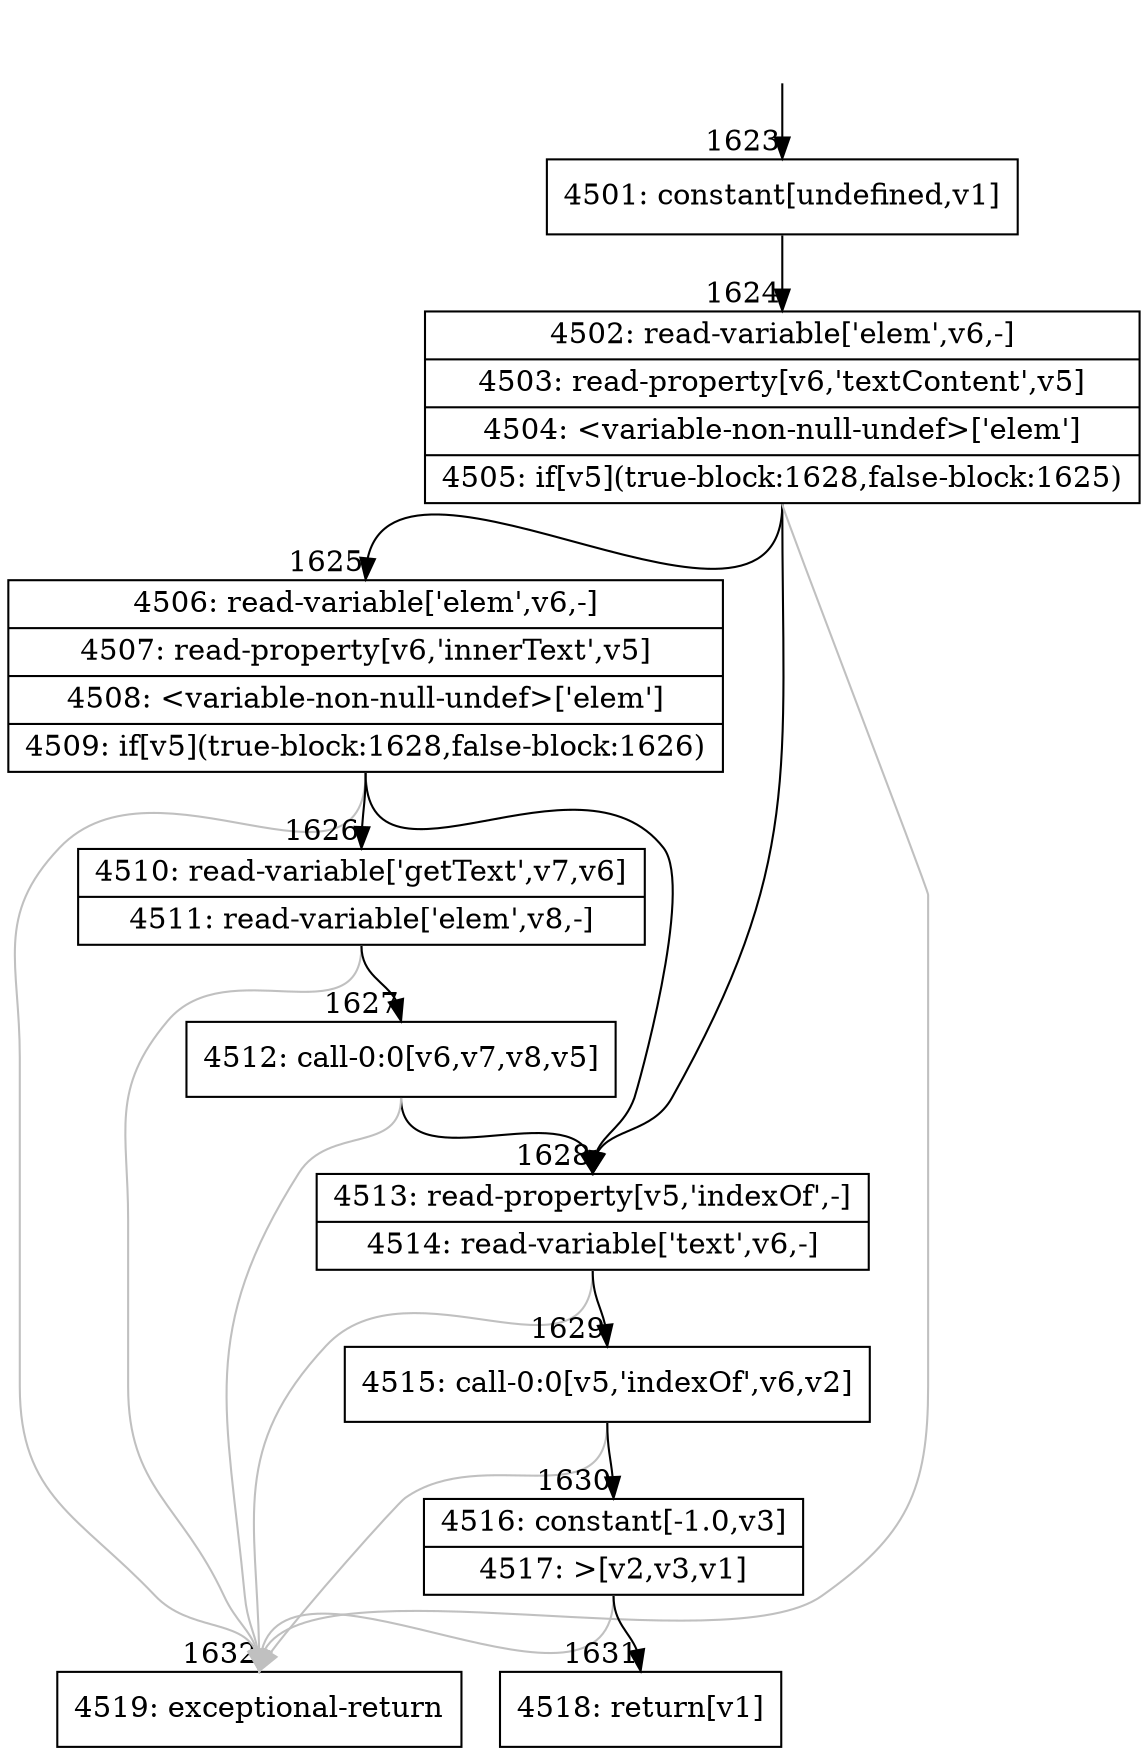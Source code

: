 digraph {
rankdir="TD"
BB_entry114[shape=none,label=""];
BB_entry114 -> BB1623 [tailport=s, headport=n, headlabel="    1623"]
BB1623 [shape=record label="{4501: constant[undefined,v1]}" ] 
BB1623 -> BB1624 [tailport=s, headport=n, headlabel="      1624"]
BB1624 [shape=record label="{4502: read-variable['elem',v6,-]|4503: read-property[v6,'textContent',v5]|4504: \<variable-non-null-undef\>['elem']|4505: if[v5](true-block:1628,false-block:1625)}" ] 
BB1624 -> BB1628 [tailport=s, headport=n, headlabel="      1628"]
BB1624 -> BB1625 [tailport=s, headport=n, headlabel="      1625"]
BB1624 -> BB1632 [tailport=s, headport=n, color=gray, headlabel="      1632"]
BB1625 [shape=record label="{4506: read-variable['elem',v6,-]|4507: read-property[v6,'innerText',v5]|4508: \<variable-non-null-undef\>['elem']|4509: if[v5](true-block:1628,false-block:1626)}" ] 
BB1625 -> BB1628 [tailport=s, headport=n]
BB1625 -> BB1626 [tailport=s, headport=n, headlabel="      1626"]
BB1625 -> BB1632 [tailport=s, headport=n, color=gray]
BB1626 [shape=record label="{4510: read-variable['getText',v7,v6]|4511: read-variable['elem',v8,-]}" ] 
BB1626 -> BB1627 [tailport=s, headport=n, headlabel="      1627"]
BB1626 -> BB1632 [tailport=s, headport=n, color=gray]
BB1627 [shape=record label="{4512: call-0:0[v6,v7,v8,v5]}" ] 
BB1627 -> BB1628 [tailport=s, headport=n]
BB1627 -> BB1632 [tailport=s, headport=n, color=gray]
BB1628 [shape=record label="{4513: read-property[v5,'indexOf',-]|4514: read-variable['text',v6,-]}" ] 
BB1628 -> BB1629 [tailport=s, headport=n, headlabel="      1629"]
BB1628 -> BB1632 [tailport=s, headport=n, color=gray]
BB1629 [shape=record label="{4515: call-0:0[v5,'indexOf',v6,v2]}" ] 
BB1629 -> BB1630 [tailport=s, headport=n, headlabel="      1630"]
BB1629 -> BB1632 [tailport=s, headport=n, color=gray]
BB1630 [shape=record label="{4516: constant[-1.0,v3]|4517: \>[v2,v3,v1]}" ] 
BB1630 -> BB1631 [tailport=s, headport=n, headlabel="      1631"]
BB1630 -> BB1632 [tailport=s, headport=n, color=gray]
BB1631 [shape=record label="{4518: return[v1]}" ] 
BB1632 [shape=record label="{4519: exceptional-return}" ] 
}
